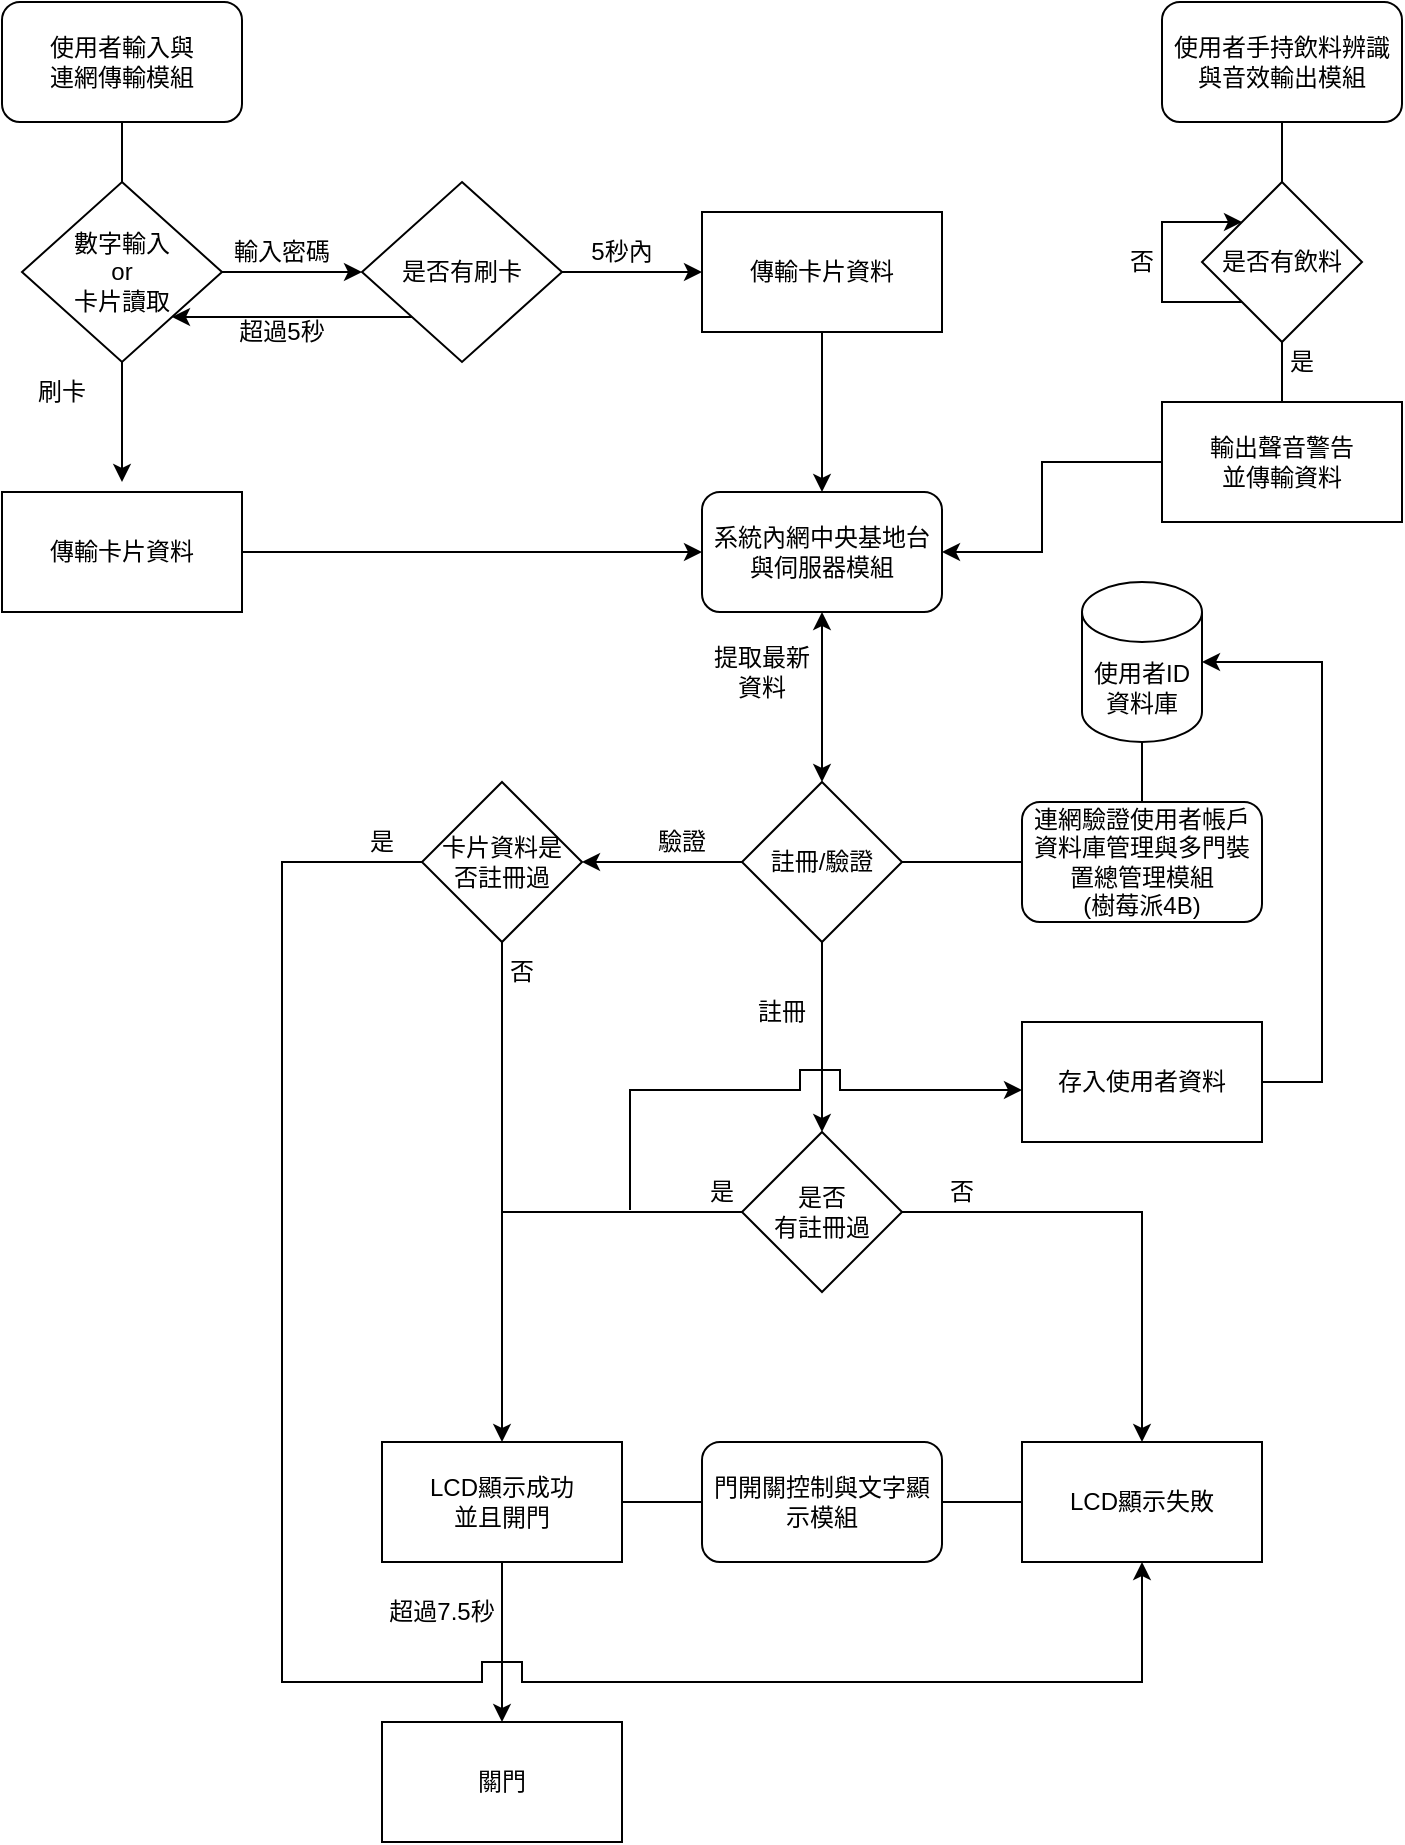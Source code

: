 <mxfile version="20.7.4" type="device"><diagram id="AJQZYPrtU0YfWv9iVFlU" name="第 1 页"><mxGraphModel dx="1036" dy="606" grid="1" gridSize="10" guides="1" tooltips="1" connect="1" arrows="1" fold="1" page="1" pageScale="1" pageWidth="827" pageHeight="1169" math="0" shadow="0"><root><mxCell id="0"/><mxCell id="1" parent="0"/><mxCell id="_QQpg2eKoEukSYshzEA6-39" value="" style="edgeStyle=none;rounded=0;orthogonalLoop=1;jettySize=auto;html=1;endArrow=none;endFill=0;" parent="1" source="_QQpg2eKoEukSYshzEA6-23" target="_QQpg2eKoEukSYshzEA6-24" edge="1"><mxGeometry relative="1" as="geometry"/></mxCell><mxCell id="_QQpg2eKoEukSYshzEA6-23" value="使用者輸入與&lt;br&gt;連網傳輸模組" style="rounded=1;whiteSpace=wrap;html=1;" parent="1" vertex="1"><mxGeometry x="20" y="80" width="120" height="60" as="geometry"/></mxCell><mxCell id="_QQpg2eKoEukSYshzEA6-31" value="" style="edgeStyle=none;rounded=0;orthogonalLoop=1;jettySize=auto;html=1;" parent="1" source="_QQpg2eKoEukSYshzEA6-24" edge="1"><mxGeometry relative="1" as="geometry"><mxPoint x="80" y="320" as="targetPoint"/></mxGeometry></mxCell><mxCell id="_QQpg2eKoEukSYshzEA6-45" value="" style="edgeStyle=none;rounded=0;orthogonalLoop=1;jettySize=auto;html=1;" parent="1" source="_QQpg2eKoEukSYshzEA6-24" target="_QQpg2eKoEukSYshzEA6-44" edge="1"><mxGeometry relative="1" as="geometry"/></mxCell><mxCell id="_QQpg2eKoEukSYshzEA6-24" value="數字輸入&lt;br&gt;or&lt;br&gt;卡片讀取" style="rhombus;whiteSpace=wrap;html=1;rounded=0;" parent="1" vertex="1"><mxGeometry x="30" y="170" width="100" height="90" as="geometry"/></mxCell><mxCell id="_QQpg2eKoEukSYshzEA6-67" style="edgeStyle=none;rounded=0;orthogonalLoop=1;jettySize=auto;html=1;exitX=1;exitY=0.5;exitDx=0;exitDy=0;" parent="1" target="_QQpg2eKoEukSYshzEA6-68" edge="1"><mxGeometry relative="1" as="geometry"><mxPoint x="200" y="359.588" as="targetPoint"/><mxPoint x="120" y="360" as="sourcePoint"/></mxGeometry></mxCell><mxCell id="_QQpg2eKoEukSYshzEA6-52" style="edgeStyle=none;rounded=0;orthogonalLoop=1;jettySize=auto;html=1;exitX=0;exitY=1;exitDx=0;exitDy=0;entryX=1;entryY=1;entryDx=0;entryDy=0;" parent="1" source="_QQpg2eKoEukSYshzEA6-44" target="_QQpg2eKoEukSYshzEA6-24" edge="1"><mxGeometry relative="1" as="geometry"/></mxCell><mxCell id="_QQpg2eKoEukSYshzEA6-54" value="" style="edgeStyle=none;rounded=0;orthogonalLoop=1;jettySize=auto;html=1;" parent="1" source="_QQpg2eKoEukSYshzEA6-44" edge="1"><mxGeometry relative="1" as="geometry"><mxPoint x="370" y="215" as="targetPoint"/></mxGeometry></mxCell><mxCell id="_QQpg2eKoEukSYshzEA6-44" value="是否有刷卡" style="rhombus;whiteSpace=wrap;html=1;rounded=0;" parent="1" vertex="1"><mxGeometry x="200" y="170" width="100" height="90" as="geometry"/></mxCell><mxCell id="_QQpg2eKoEukSYshzEA6-48" value="輸入密碼" style="text;html=1;strokeColor=none;fillColor=none;align=center;verticalAlign=middle;whiteSpace=wrap;rounded=0;" parent="1" vertex="1"><mxGeometry x="130" y="190" width="60" height="30" as="geometry"/></mxCell><mxCell id="_QQpg2eKoEukSYshzEA6-49" value="刷卡" style="text;html=1;strokeColor=none;fillColor=none;align=center;verticalAlign=middle;whiteSpace=wrap;rounded=0;" parent="1" vertex="1"><mxGeometry x="20" y="260" width="60" height="30" as="geometry"/></mxCell><mxCell id="_QQpg2eKoEukSYshzEA6-58" value="" style="edgeStyle=none;rounded=0;orthogonalLoop=1;jettySize=auto;html=1;" parent="1" source="_QQpg2eKoEukSYshzEA6-56" target="_QQpg2eKoEukSYshzEA6-57" edge="1"><mxGeometry relative="1" as="geometry"/></mxCell><mxCell id="_QQpg2eKoEukSYshzEA6-56" value="傳輸卡片資料" style="rounded=0;whiteSpace=wrap;html=1;" parent="1" vertex="1"><mxGeometry x="370" y="185" width="120" height="60" as="geometry"/></mxCell><mxCell id="_QQpg2eKoEukSYshzEA6-57" value="系統內網中央基地台與伺服器模組" style="whiteSpace=wrap;html=1;rounded=1;" parent="1" vertex="1"><mxGeometry x="370" y="325" width="120" height="60" as="geometry"/></mxCell><mxCell id="_QQpg2eKoEukSYshzEA6-95" style="edgeStyle=none;rounded=0;orthogonalLoop=1;jettySize=auto;html=1;exitX=0;exitY=0.5;exitDx=0;exitDy=0;startArrow=none;startFill=0;endArrow=none;endFill=0;entryX=1;entryY=0.5;entryDx=0;entryDy=0;" parent="1" source="_QQpg2eKoEukSYshzEA6-59" target="_QQpg2eKoEukSYshzEA6-72" edge="1"><mxGeometry relative="1" as="geometry"><mxPoint x="430" y="495.333" as="targetPoint"/></mxGeometry></mxCell><mxCell id="_QQpg2eKoEukSYshzEA6-115" value="" style="edgeStyle=none;rounded=0;orthogonalLoop=1;jettySize=auto;html=1;startArrow=none;startFill=0;endArrow=none;endFill=0;" parent="1" source="_QQpg2eKoEukSYshzEA6-59" target="_QQpg2eKoEukSYshzEA6-114" edge="1"><mxGeometry relative="1" as="geometry"/></mxCell><mxCell id="_QQpg2eKoEukSYshzEA6-59" value="連網驗證使用者帳戶資料庫管理與多門裝置總管理模組&lt;br&gt;(樹莓派4B)" style="whiteSpace=wrap;html=1;rounded=1;" parent="1" vertex="1"><mxGeometry x="530" y="480" width="120" height="60" as="geometry"/></mxCell><mxCell id="_QQpg2eKoEukSYshzEA6-61" value="" style="endArrow=classic;startArrow=classic;html=1;rounded=0;entryX=0.5;entryY=1;entryDx=0;entryDy=0;" parent="1" target="_QQpg2eKoEukSYshzEA6-57" edge="1"><mxGeometry width="50" height="50" relative="1" as="geometry"><mxPoint x="430" y="470" as="sourcePoint"/><mxPoint x="455" y="400" as="targetPoint"/></mxGeometry></mxCell><mxCell id="_QQpg2eKoEukSYshzEA6-62" value="超過5秒" style="text;html=1;strokeColor=none;fillColor=none;align=center;verticalAlign=middle;whiteSpace=wrap;rounded=0;" parent="1" vertex="1"><mxGeometry x="130" y="230" width="60" height="30" as="geometry"/></mxCell><mxCell id="_QQpg2eKoEukSYshzEA6-63" value="5秒內" style="text;html=1;strokeColor=none;fillColor=none;align=center;verticalAlign=middle;whiteSpace=wrap;rounded=0;" parent="1" vertex="1"><mxGeometry x="300" y="190" width="60" height="30" as="geometry"/></mxCell><mxCell id="_QQpg2eKoEukSYshzEA6-64" value="提取最新資料" style="text;html=1;strokeColor=none;fillColor=none;align=center;verticalAlign=middle;whiteSpace=wrap;rounded=0;" parent="1" vertex="1"><mxGeometry x="370" y="400" width="60" height="30" as="geometry"/></mxCell><mxCell id="_QQpg2eKoEukSYshzEA6-69" style="edgeStyle=none;rounded=0;orthogonalLoop=1;jettySize=auto;html=1;exitX=1;exitY=0.5;exitDx=0;exitDy=0;entryX=0;entryY=0.5;entryDx=0;entryDy=0;" parent="1" source="_QQpg2eKoEukSYshzEA6-68" target="_QQpg2eKoEukSYshzEA6-57" edge="1"><mxGeometry relative="1" as="geometry"/></mxCell><mxCell id="_QQpg2eKoEukSYshzEA6-68" value="傳輸卡片資料" style="rounded=0;whiteSpace=wrap;html=1;glass=0;" parent="1" vertex="1"><mxGeometry x="20" y="325" width="120" height="60" as="geometry"/></mxCell><mxCell id="_QQpg2eKoEukSYshzEA6-75" value="" style="edgeStyle=none;rounded=0;orthogonalLoop=1;jettySize=auto;html=1;entryX=0.5;entryY=0;entryDx=0;entryDy=0;" parent="1" source="_QQpg2eKoEukSYshzEA6-72" target="_QQpg2eKoEukSYshzEA6-76" edge="1"><mxGeometry relative="1" as="geometry"><mxPoint x="430" y="640" as="targetPoint"/></mxGeometry></mxCell><mxCell id="_QQpg2eKoEukSYshzEA6-82" value="" style="edgeStyle=none;rounded=0;orthogonalLoop=1;jettySize=auto;html=1;" parent="1" source="_QQpg2eKoEukSYshzEA6-72" target="_QQpg2eKoEukSYshzEA6-81" edge="1"><mxGeometry relative="1" as="geometry"/></mxCell><mxCell id="_QQpg2eKoEukSYshzEA6-72" value="註冊/驗證" style="rhombus;whiteSpace=wrap;html=1;" parent="1" vertex="1"><mxGeometry x="390" y="470" width="80" height="80" as="geometry"/></mxCell><mxCell id="_QQpg2eKoEukSYshzEA6-76" value="是否&lt;br&gt;有註冊過" style="rhombus;whiteSpace=wrap;html=1;" parent="1" vertex="1"><mxGeometry x="390" y="645" width="80" height="80" as="geometry"/></mxCell><mxCell id="_QQpg2eKoEukSYshzEA6-77" value="註冊" style="text;html=1;strokeColor=none;fillColor=none;align=center;verticalAlign=middle;whiteSpace=wrap;rounded=0;" parent="1" vertex="1"><mxGeometry x="380" y="570" width="60" height="30" as="geometry"/></mxCell><mxCell id="_QQpg2eKoEukSYshzEA6-103" style="edgeStyle=none;rounded=0;orthogonalLoop=1;jettySize=auto;html=1;exitX=0.5;exitY=1;exitDx=0;exitDy=0;startArrow=none;startFill=0;endArrow=none;endFill=0;" parent="1" source="_QQpg2eKoEukSYshzEA6-81" edge="1"><mxGeometry relative="1" as="geometry"><mxPoint x="270" y="690" as="targetPoint"/></mxGeometry></mxCell><mxCell id="_QQpg2eKoEukSYshzEA6-81" value="卡片資料是&lt;br&gt;否註冊過" style="rhombus;whiteSpace=wrap;html=1;" parent="1" vertex="1"><mxGeometry x="230" y="470" width="80" height="80" as="geometry"/></mxCell><mxCell id="_QQpg2eKoEukSYshzEA6-84" value="驗證" style="text;html=1;strokeColor=none;fillColor=none;align=center;verticalAlign=middle;whiteSpace=wrap;rounded=0;" parent="1" vertex="1"><mxGeometry x="330" y="485" width="60" height="30" as="geometry"/></mxCell><mxCell id="_QQpg2eKoEukSYshzEA6-98" style="edgeStyle=none;rounded=0;orthogonalLoop=1;jettySize=auto;html=1;exitX=1;exitY=0.5;exitDx=0;exitDy=0;entryX=0;entryY=0.5;entryDx=0;entryDy=0;startArrow=none;startFill=0;endArrow=none;endFill=0;" parent="1" source="_QQpg2eKoEukSYshzEA6-94" target="_QQpg2eKoEukSYshzEA6-97" edge="1"><mxGeometry relative="1" as="geometry"/></mxCell><mxCell id="_QQpg2eKoEukSYshzEA6-99" style="edgeStyle=none;rounded=0;orthogonalLoop=1;jettySize=auto;html=1;exitX=0;exitY=0.5;exitDx=0;exitDy=0;entryX=1;entryY=0.5;entryDx=0;entryDy=0;startArrow=none;startFill=0;endArrow=none;endFill=0;" parent="1" source="_QQpg2eKoEukSYshzEA6-94" target="_QQpg2eKoEukSYshzEA6-96" edge="1"><mxGeometry relative="1" as="geometry"/></mxCell><mxCell id="_QQpg2eKoEukSYshzEA6-94" value="門開關控制與文字顯示模組" style="rounded=1;whiteSpace=wrap;html=1;glass=0;" parent="1" vertex="1"><mxGeometry x="370.004" y="800" width="120" height="60" as="geometry"/></mxCell><mxCell id="_QQpg2eKoEukSYshzEA6-96" value="LCD顯示成功&lt;br&gt;並且開門" style="rounded=0;whiteSpace=wrap;html=1;glass=0;" parent="1" vertex="1"><mxGeometry x="210" y="800" width="120" height="60" as="geometry"/></mxCell><mxCell id="_QQpg2eKoEukSYshzEA6-97" value="LCD顯示失敗" style="rounded=0;whiteSpace=wrap;html=1;glass=0;" parent="1" vertex="1"><mxGeometry x="530" y="800" width="120" height="60" as="geometry"/></mxCell><mxCell id="_QQpg2eKoEukSYshzEA6-101" value="" style="endArrow=classic;html=1;rounded=0;exitX=0;exitY=0.5;exitDx=0;exitDy=0;entryX=0.5;entryY=0;entryDx=0;entryDy=0;" parent="1" source="_QQpg2eKoEukSYshzEA6-76" target="_QQpg2eKoEukSYshzEA6-96" edge="1"><mxGeometry width="50" height="50" relative="1" as="geometry"><mxPoint x="295" y="725" as="sourcePoint"/><mxPoint x="345" y="675" as="targetPoint"/><Array as="points"><mxPoint x="270" y="685"/></Array></mxGeometry></mxCell><mxCell id="_QQpg2eKoEukSYshzEA6-102" value="" style="endArrow=classic;html=1;rounded=0;exitX=1;exitY=0.5;exitDx=0;exitDy=0;entryX=0.5;entryY=0;entryDx=0;entryDy=0;" parent="1" source="_QQpg2eKoEukSYshzEA6-76" target="_QQpg2eKoEukSYshzEA6-97" edge="1"><mxGeometry width="50" height="50" relative="1" as="geometry"><mxPoint x="470" y="690" as="sourcePoint"/><mxPoint x="520" y="640" as="targetPoint"/><Array as="points"><mxPoint x="590" y="685"/></Array></mxGeometry></mxCell><mxCell id="_QQpg2eKoEukSYshzEA6-104" value="" style="endArrow=classic;html=1;rounded=0;exitX=0;exitY=0.5;exitDx=0;exitDy=0;entryX=0.5;entryY=1;entryDx=0;entryDy=0;" parent="1" source="_QQpg2eKoEukSYshzEA6-81" target="_QQpg2eKoEukSYshzEA6-97" edge="1"><mxGeometry width="50" height="50" relative="1" as="geometry"><mxPoint x="190" y="515" as="sourcePoint"/><mxPoint x="240" y="465" as="targetPoint"/><Array as="points"><mxPoint x="160" y="510"/><mxPoint x="160" y="920"/><mxPoint x="260" y="920"/><mxPoint x="260" y="910"/><mxPoint x="270" y="910"/><mxPoint x="280" y="910"/><mxPoint x="280" y="920"/><mxPoint x="590" y="920"/></Array></mxGeometry></mxCell><mxCell id="_QQpg2eKoEukSYshzEA6-105" value="是" style="text;html=1;strokeColor=none;fillColor=none;align=center;verticalAlign=middle;whiteSpace=wrap;rounded=0;glass=0;" parent="1" vertex="1"><mxGeometry x="350" y="660" width="60" height="30" as="geometry"/></mxCell><mxCell id="_QQpg2eKoEukSYshzEA6-106" value="否" style="text;html=1;strokeColor=none;fillColor=none;align=center;verticalAlign=middle;whiteSpace=wrap;rounded=0;glass=0;" parent="1" vertex="1"><mxGeometry x="470" y="660" width="60" height="30" as="geometry"/></mxCell><mxCell id="_QQpg2eKoEukSYshzEA6-107" value="是" style="text;html=1;strokeColor=none;fillColor=none;align=center;verticalAlign=middle;whiteSpace=wrap;rounded=0;glass=0;" parent="1" vertex="1"><mxGeometry x="180" y="485" width="60" height="30" as="geometry"/></mxCell><mxCell id="_QQpg2eKoEukSYshzEA6-108" value="否" style="text;html=1;strokeColor=none;fillColor=none;align=center;verticalAlign=middle;whiteSpace=wrap;rounded=0;glass=0;" parent="1" vertex="1"><mxGeometry x="250" y="550" width="60" height="30" as="geometry"/></mxCell><mxCell id="_QQpg2eKoEukSYshzEA6-109" value="關門" style="rounded=0;whiteSpace=wrap;html=1;glass=0;" parent="1" vertex="1"><mxGeometry x="210" y="940" width="120" height="60" as="geometry"/></mxCell><mxCell id="_QQpg2eKoEukSYshzEA6-111" value="" style="endArrow=classic;html=1;rounded=0;entryX=0.5;entryY=0;entryDx=0;entryDy=0;exitX=0.5;exitY=1;exitDx=0;exitDy=0;" parent="1" source="_QQpg2eKoEukSYshzEA6-96" target="_QQpg2eKoEukSYshzEA6-109" edge="1"><mxGeometry width="50" height="50" relative="1" as="geometry"><mxPoint x="250" y="910" as="sourcePoint"/><mxPoint x="300" y="860" as="targetPoint"/></mxGeometry></mxCell><mxCell id="_QQpg2eKoEukSYshzEA6-113" value="超過7.5秒" style="text;html=1;strokeColor=none;fillColor=none;align=center;verticalAlign=middle;whiteSpace=wrap;rounded=0;glass=0;" parent="1" vertex="1"><mxGeometry x="210" y="870" width="60" height="30" as="geometry"/></mxCell><mxCell id="_QQpg2eKoEukSYshzEA6-114" value="使用者ID資料庫" style="shape=cylinder3;whiteSpace=wrap;html=1;boundedLbl=1;backgroundOutline=1;size=15;rounded=0;glass=0;" parent="1" vertex="1"><mxGeometry x="560" y="370" width="60" height="80" as="geometry"/></mxCell><mxCell id="_QQpg2eKoEukSYshzEA6-116" value="" style="endArrow=classic;html=1;rounded=0;entryX=0;entryY=0.5;entryDx=0;entryDy=0;" parent="1" edge="1"><mxGeometry width="50" height="50" relative="1" as="geometry"><mxPoint x="334" y="684" as="sourcePoint"/><mxPoint x="530" y="624" as="targetPoint"/><Array as="points"><mxPoint x="334" y="624"/><mxPoint x="419" y="624"/><mxPoint x="419" y="614"/><mxPoint x="429" y="614"/><mxPoint x="439" y="614"/><mxPoint x="439" y="624"/></Array></mxGeometry></mxCell><mxCell id="_QQpg2eKoEukSYshzEA6-117" value="存入使用者資料" style="rounded=0;whiteSpace=wrap;html=1;glass=0;" parent="1" vertex="1"><mxGeometry x="530" y="590" width="120" height="60" as="geometry"/></mxCell><mxCell id="_QQpg2eKoEukSYshzEA6-119" value="" style="endArrow=classic;html=1;rounded=0;entryX=1;entryY=0.5;entryDx=0;entryDy=0;entryPerimeter=0;" parent="1" target="_QQpg2eKoEukSYshzEA6-114" edge="1"><mxGeometry width="50" height="50" relative="1" as="geometry"><mxPoint x="650" y="620" as="sourcePoint"/><mxPoint x="700" y="570" as="targetPoint"/><Array as="points"><mxPoint x="680" y="620"/><mxPoint x="680" y="410"/></Array></mxGeometry></mxCell><mxCell id="_QQpg2eKoEukSYshzEA6-122" value="" style="edgeStyle=none;rounded=0;orthogonalLoop=1;jettySize=auto;html=1;startArrow=none;startFill=0;endArrow=none;endFill=0;" parent="1" source="_QQpg2eKoEukSYshzEA6-120" target="_QQpg2eKoEukSYshzEA6-121" edge="1"><mxGeometry relative="1" as="geometry"/></mxCell><mxCell id="_QQpg2eKoEukSYshzEA6-120" value="使用者手持飲料辨識與音效輸出模組" style="rounded=1;whiteSpace=wrap;html=1;glass=0;" parent="1" vertex="1"><mxGeometry x="600" y="80" width="120" height="60" as="geometry"/></mxCell><mxCell id="_QQpg2eKoEukSYshzEA6-124" value="" style="edgeStyle=none;rounded=0;orthogonalLoop=1;jettySize=auto;html=1;startArrow=none;startFill=0;endArrow=none;endFill=0;" parent="1" source="_QQpg2eKoEukSYshzEA6-121" target="_QQpg2eKoEukSYshzEA6-123" edge="1"><mxGeometry relative="1" as="geometry"/></mxCell><mxCell id="_QQpg2eKoEukSYshzEA6-127" style="edgeStyle=none;rounded=0;orthogonalLoop=1;jettySize=auto;html=1;startArrow=classic;startFill=1;endArrow=none;endFill=0;entryX=0;entryY=1;entryDx=0;entryDy=0;exitX=0;exitY=0;exitDx=0;exitDy=0;" parent="1" source="_QQpg2eKoEukSYshzEA6-121" target="_QQpg2eKoEukSYshzEA6-121" edge="1"><mxGeometry relative="1" as="geometry"><mxPoint x="590" y="230.333" as="targetPoint"/><mxPoint x="600" y="180" as="sourcePoint"/><Array as="points"><mxPoint x="600" y="190"/><mxPoint x="600" y="230"/></Array></mxGeometry></mxCell><mxCell id="_QQpg2eKoEukSYshzEA6-121" value="是否有飲料" style="rhombus;whiteSpace=wrap;html=1;rounded=0;glass=0;" parent="1" vertex="1"><mxGeometry x="620" y="170" width="80" height="80" as="geometry"/></mxCell><mxCell id="_QQpg2eKoEukSYshzEA6-123" value="輸出聲音警告&lt;br&gt;並傳輸資料" style="rounded=0;whiteSpace=wrap;html=1;glass=0;" parent="1" vertex="1"><mxGeometry x="600" y="280" width="120" height="60" as="geometry"/></mxCell><mxCell id="_QQpg2eKoEukSYshzEA6-125" value="" style="endArrow=classic;html=1;rounded=0;exitX=0;exitY=0.5;exitDx=0;exitDy=0;entryX=1;entryY=0.5;entryDx=0;entryDy=0;" parent="1" source="_QQpg2eKoEukSYshzEA6-123" target="_QQpg2eKoEukSYshzEA6-57" edge="1"><mxGeometry width="50" height="50" relative="1" as="geometry"><mxPoint x="565" y="310" as="sourcePoint"/><mxPoint x="615" y="260" as="targetPoint"/><Array as="points"><mxPoint x="540" y="310"/><mxPoint x="540" y="355"/></Array></mxGeometry></mxCell><mxCell id="_QQpg2eKoEukSYshzEA6-128" value="是" style="text;html=1;strokeColor=none;fillColor=none;align=center;verticalAlign=middle;whiteSpace=wrap;rounded=0;glass=0;" parent="1" vertex="1"><mxGeometry x="640" y="245" width="60" height="30" as="geometry"/></mxCell><mxCell id="_QQpg2eKoEukSYshzEA6-129" value="否" style="text;html=1;strokeColor=none;fillColor=none;align=center;verticalAlign=middle;whiteSpace=wrap;rounded=0;glass=0;" parent="1" vertex="1"><mxGeometry x="560" y="195" width="60" height="30" as="geometry"/></mxCell></root></mxGraphModel></diagram></mxfile>